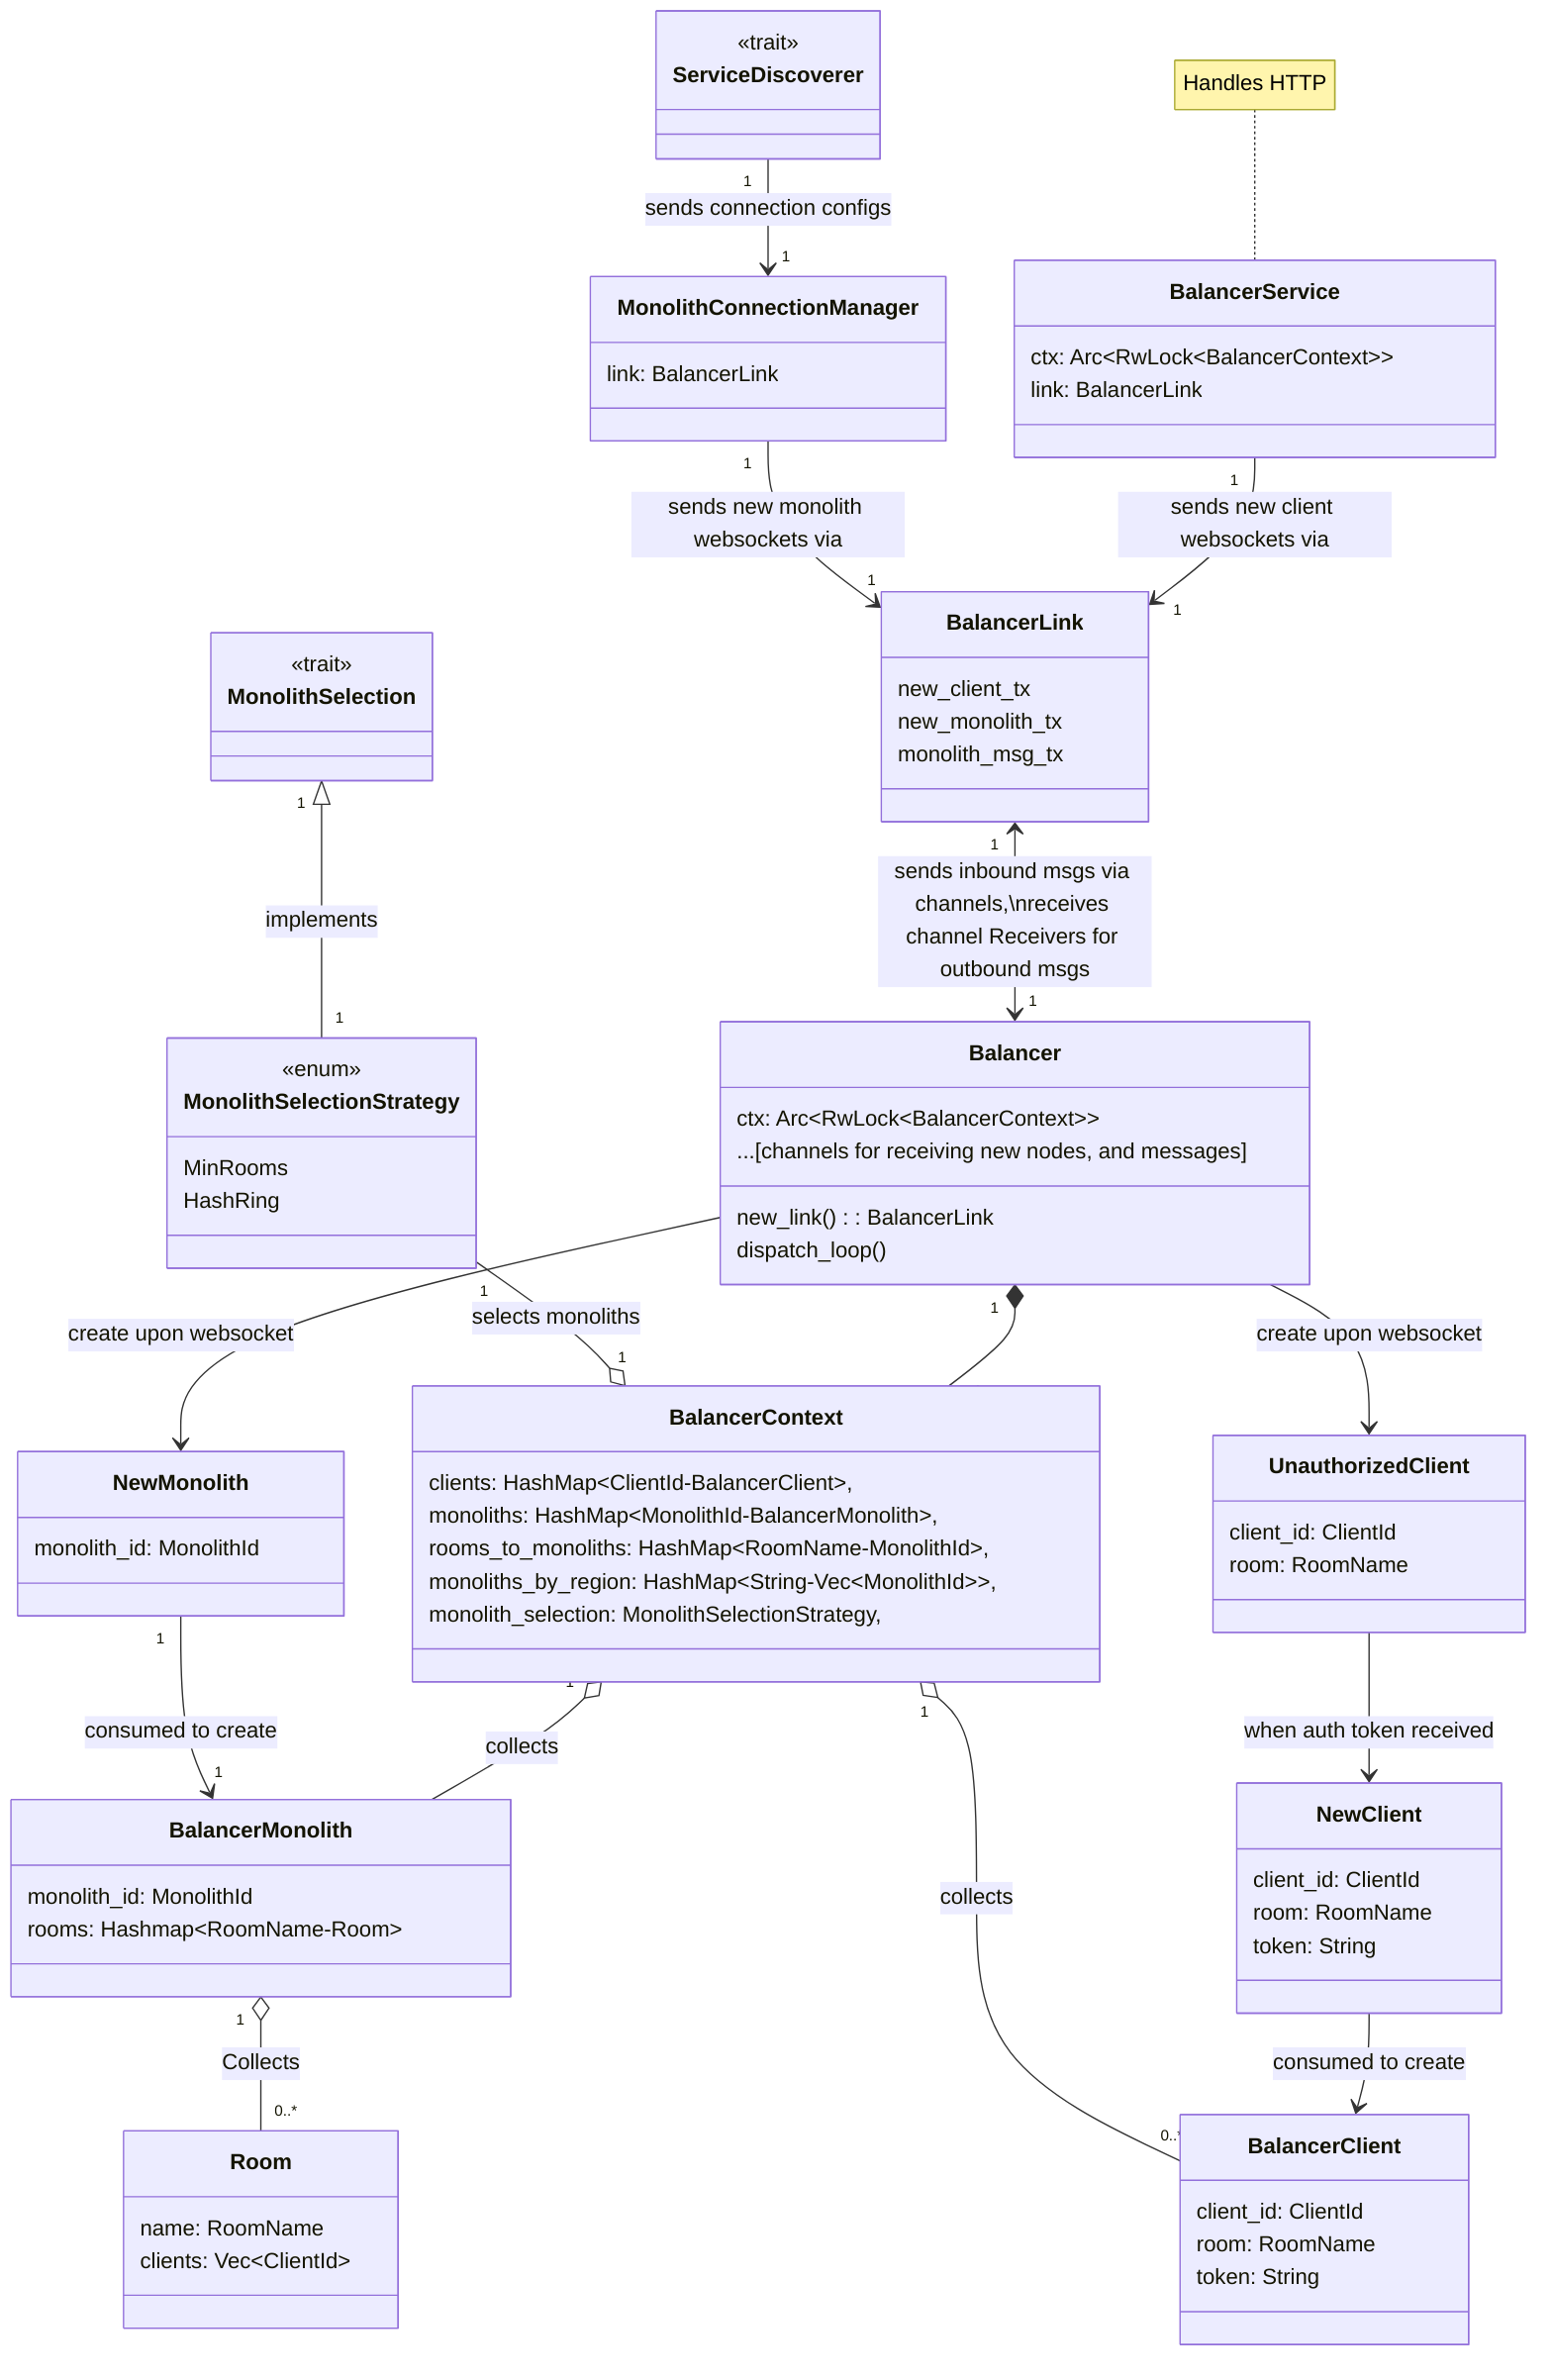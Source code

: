 classDiagram
    class Balancer {
        ctx: Arc~RwLock~BalancerContext~~
        ...[channels for receiving new nodes, and messages]

        new_link(): BalancerLink
        dispatch_loop()
    }

    class ServiceDiscoverer{
        <<trait>>
    }

    class MonolithConnectionManager {
        link: BalancerLink
    }

    ServiceDiscoverer "1" --> "1" MonolithConnectionManager : sends connection configs
    MonolithConnectionManager "1" --> "1" BalancerLink : sends new monolith websockets via

    class BalancerService {
        ctx: Arc~RwLock~BalancerContext~~
        link: BalancerLink
    }
    note for BalancerService "Handles HTTP"

    BalancerService "1" --> "1" BalancerLink : sends new client websockets via

    class BalancerLink {
        new_client_tx
        new_monolith_tx
        monolith_msg_tx
    }

    class NewMonolith {
        monolith_id: MonolithId
    }

    class MonolithSelection {
        <<trait>>
    }

    class MonolithSelectionStrategy {
        <<enum>>
        MinRooms
        HashRing
    }

    MonolithSelectionStrategy "1" --o "1" BalancerContext : selects monoliths
    MonolithSelection "1" <|-- "1" MonolithSelectionStrategy : implements

    class BalancerContext {
        clients: HashMap~ClientId-BalancerClient~,
        monoliths: HashMap~MonolithId-BalancerMonolith~,
        rooms_to_monoliths: HashMap~RoomName-MonolithId~,
        monoliths_by_region: HashMap~String-Vec~MonolithId~~,
        monolith_selection: MonolithSelectionStrategy,
    }

    Balancer "1" *-- "1" BalancerContext
    BalancerLink "1" <--> "1" Balancer : sends inbound msgs via channels,\nreceives channel Receivers for outbound msgs

    class BalancerMonolith {
        monolith_id: MonolithId
        rooms: Hashmap~RoomName-Room~
    }

    class Room {
        name: RoomName
        clients: Vec~ClientId~
    }

    BalancerMonolith "1" o-- "0..*" Room : Collects

    class BalancerClient {
        client_id: ClientId
        room: RoomName
        token: String
    }

    NewMonolith "1" --> "1" BalancerMonolith : consumed to create
    BalancerContext "1" o-- "0..*" BalancerMonolith : collects
    BalancerContext "1" o-- "0..*" BalancerClient : collects

    class UnauthorizedClient {
        client_id: ClientId
        room: RoomName
    }
    class NewClient {
        client_id: ClientId
        room: RoomName
        token: String
    }

    UnauthorizedClient --> NewClient : when auth token received
    NewClient --> BalancerClient : consumed to create

    Balancer --> UnauthorizedClient : create upon websocket
    Balancer --> NewMonolith : create upon websocket